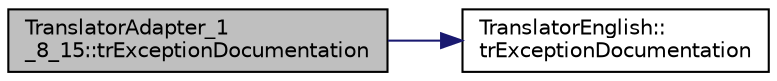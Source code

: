 digraph "TranslatorAdapter_1_8_15::trExceptionDocumentation"
{
 // LATEX_PDF_SIZE
  edge [fontname="Helvetica",fontsize="10",labelfontname="Helvetica",labelfontsize="10"];
  node [fontname="Helvetica",fontsize="10",shape=record];
  rankdir="LR";
  Node1 [label="TranslatorAdapter_1\l_8_15::trExceptionDocumentation",height=0.2,width=0.4,color="black", fillcolor="grey75", style="filled", fontcolor="black",tooltip=" "];
  Node1 -> Node2 [color="midnightblue",fontsize="10",style="solid",fontname="Helvetica"];
  Node2 [label="TranslatorEnglish::\ltrExceptionDocumentation",height=0.2,width=0.4,color="black", fillcolor="white", style="filled",URL="$classTranslatorEnglish.html#a69b98548bfba4d6baf62ca6b4c507b8e",tooltip=" "];
}
